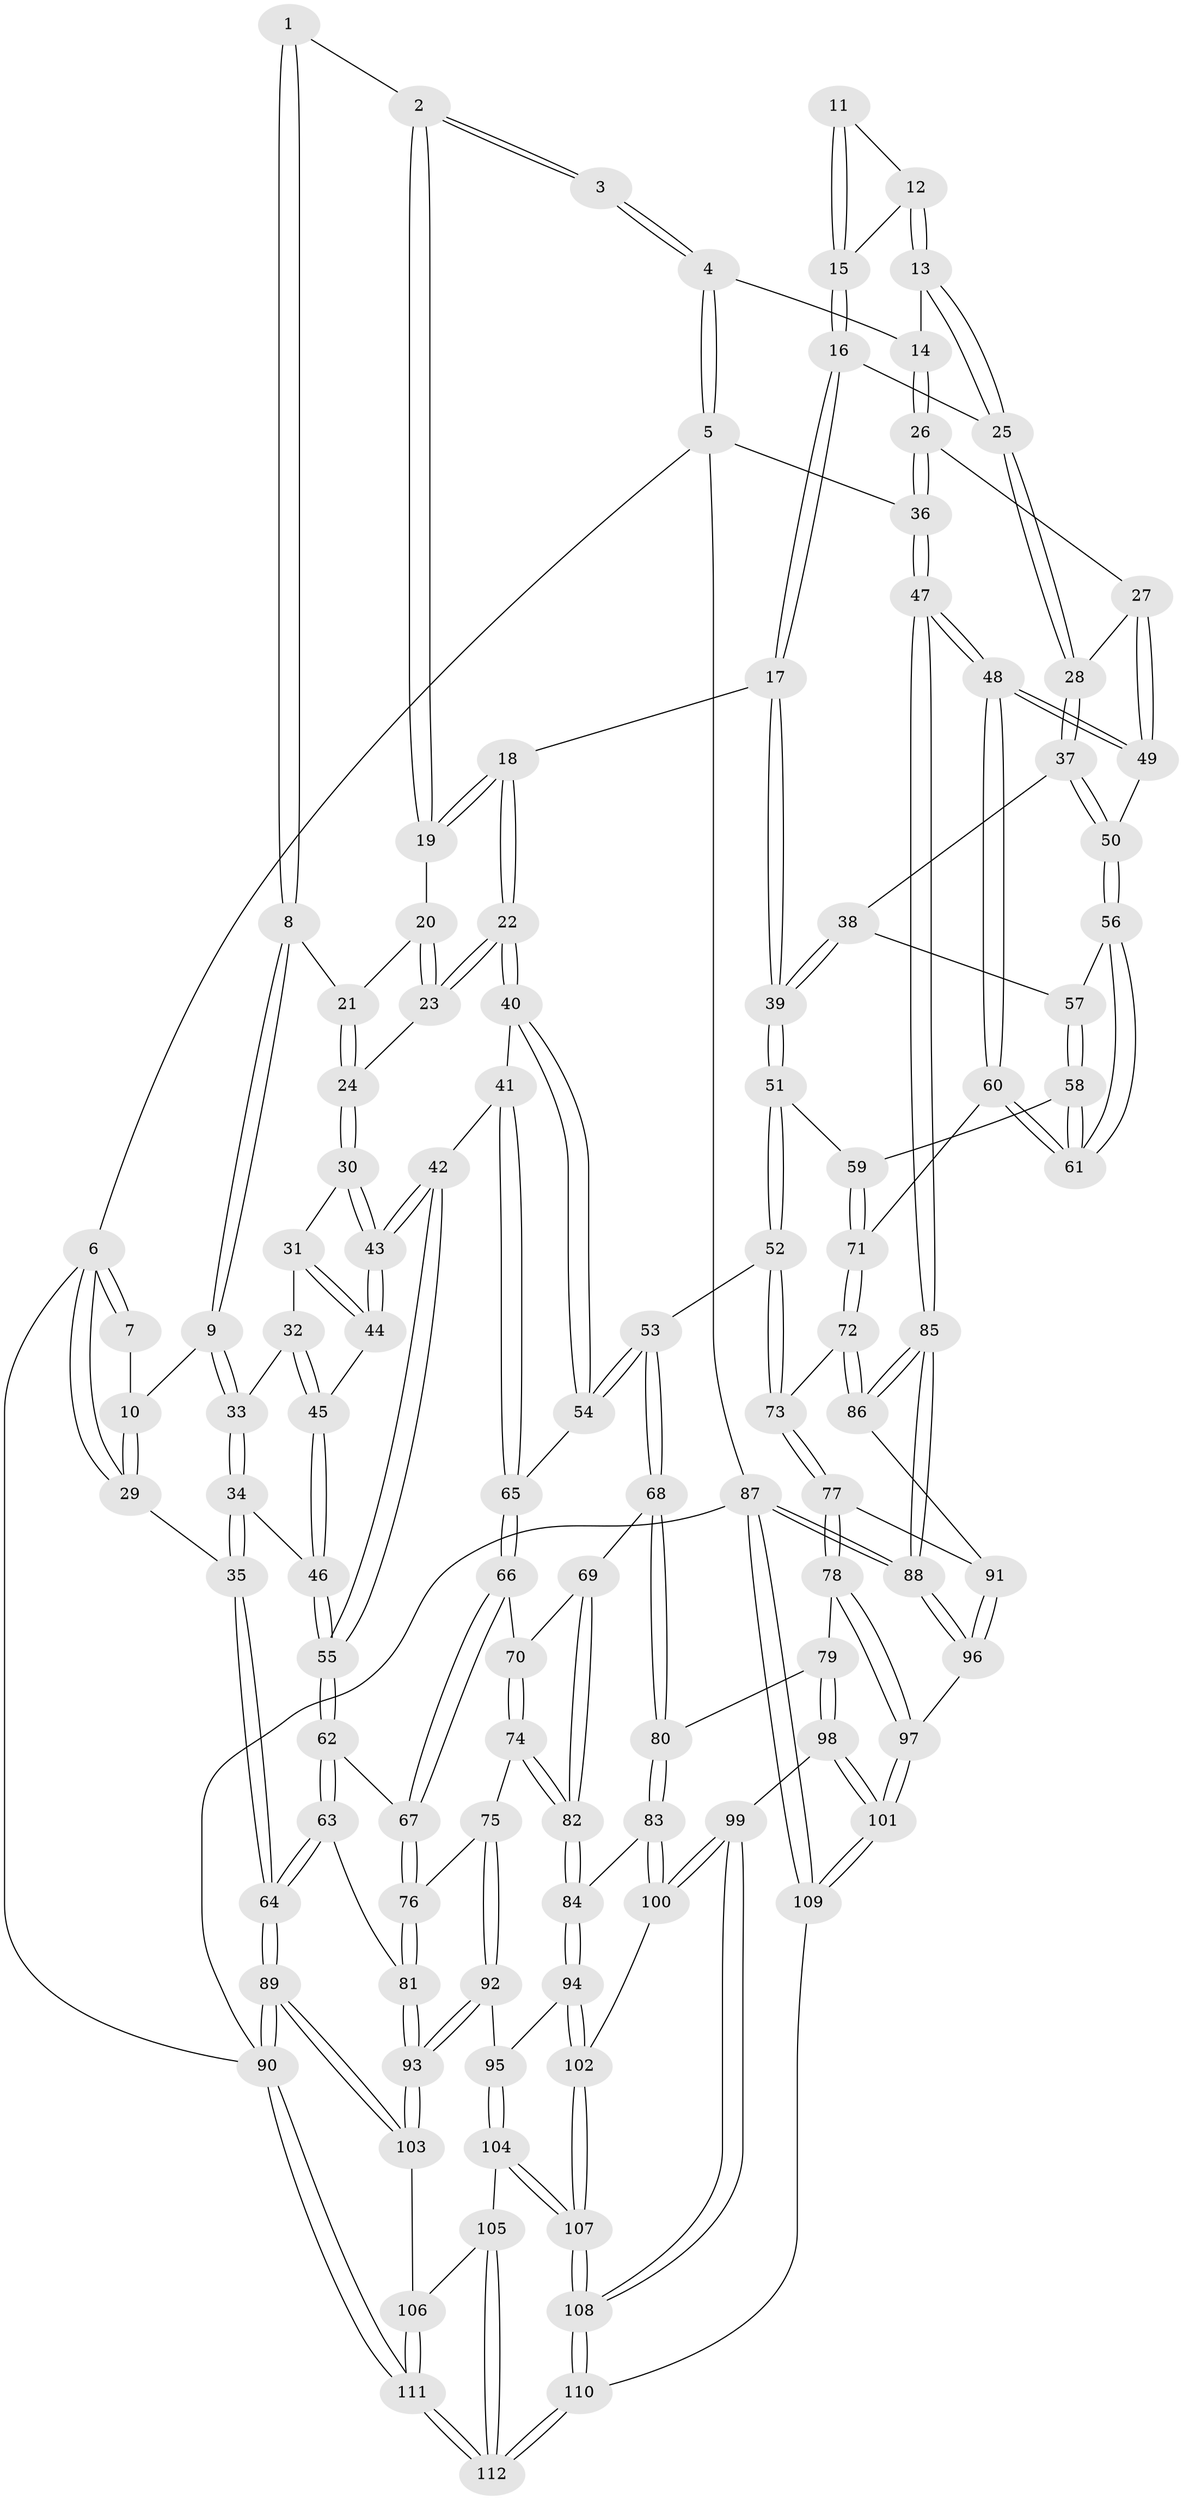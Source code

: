 // coarse degree distribution, {3: 0.10256410256410256, 5: 0.41025641025641024, 4: 0.4230769230769231, 6: 0.0641025641025641}
// Generated by graph-tools (version 1.1) at 2025/52/02/27/25 19:52:41]
// undirected, 112 vertices, 277 edges
graph export_dot {
graph [start="1"]
  node [color=gray90,style=filled];
  1 [pos="+0.32220879242453193+0"];
  2 [pos="+0.40877407871764815+0"];
  3 [pos="+0.5565516860111767+0"];
  4 [pos="+1+0"];
  5 [pos="+1+0"];
  6 [pos="+0+0"];
  7 [pos="+0.06839261318582776+0"];
  8 [pos="+0.13395402250512145+0.12778451023616744"];
  9 [pos="+0.12858133934690943+0.13115179949220565"];
  10 [pos="+0.12431778697462635+0.12695895951827002"];
  11 [pos="+0.5847511198429781+0"];
  12 [pos="+0.7759715549521655+0.0889024986768848"];
  13 [pos="+0.8323540757959543+0.1118359988472107"];
  14 [pos="+0.9105350398013718+0.04821611107144811"];
  15 [pos="+0.6143694927656033+0.11932659782497206"];
  16 [pos="+0.6021575258805656+0.1617464119923483"];
  17 [pos="+0.573014066158778+0.22916455760174367"];
  18 [pos="+0.5523378211447663+0.23228006428791073"];
  19 [pos="+0.39148586944614855+0"];
  20 [pos="+0.36579102536077723+0.011990025744031246"];
  21 [pos="+0.2874287376505841+0.11317840998568288"];
  22 [pos="+0.547908808269645+0.23440198963594389"];
  23 [pos="+0.4153836505251566+0.1859471969985297"];
  24 [pos="+0.31744731510375035+0.22734734972090737"];
  25 [pos="+0.8227218122707043+0.14592682373292648"];
  26 [pos="+0.9868794795399779+0.262436021799129"];
  27 [pos="+0.8943045617789487+0.2655255116592831"];
  28 [pos="+0.8086421085004354+0.23914251521658486"];
  29 [pos="+0+0"];
  30 [pos="+0.30952781912345323+0.24584315193184322"];
  31 [pos="+0.18059324249365152+0.2259564091464164"];
  32 [pos="+0.14499851831629304+0.2135504622268402"];
  33 [pos="+0.11732877508429856+0.19121353695705706"];
  34 [pos="+0+0.3108457973945754"];
  35 [pos="+0+0.3831468354924493"];
  36 [pos="+1+0.36921810907378594"];
  37 [pos="+0.8014912650619884+0.24628388785895172"];
  38 [pos="+0.7113898768961797+0.3022933870528636"];
  39 [pos="+0.6870131848801856+0.30707143095707057"];
  40 [pos="+0.5194159759868507+0.2703251908724795"];
  41 [pos="+0.36458968432477+0.36967695815360563"];
  42 [pos="+0.33917662211059935+0.35687928776882566"];
  43 [pos="+0.3302538614673788+0.34304218934001185"];
  44 [pos="+0.234627812397266+0.32930936114220716"];
  45 [pos="+0.17762548572698875+0.339921672121734"];
  46 [pos="+0.16768426483441562+0.3553994629270356"];
  47 [pos="+1+0.4260231875815623"];
  48 [pos="+1+0.43142773337073936"];
  49 [pos="+0.9099876803242372+0.38897275715838875"];
  50 [pos="+0.8812307624095539+0.3951757482645068"];
  51 [pos="+0.6512511793876907+0.4632531086028882"];
  52 [pos="+0.6341296830348231+0.48477942305949795"];
  53 [pos="+0.606689499682546+0.49194604876743026"];
  54 [pos="+0.5318470614343294+0.44152319886569225"];
  55 [pos="+0.17922304447781953+0.47258142943693177"];
  56 [pos="+0.867032885470998+0.4066281447791215"];
  57 [pos="+0.7843418063201562+0.37941342450922316"];
  58 [pos="+0.7892188045493459+0.4492463477492358"];
  59 [pos="+0.6810365139338336+0.4670781948146001"];
  60 [pos="+0.8541164596151912+0.5374712102272419"];
  61 [pos="+0.843145297006476+0.48750622322113746"];
  62 [pos="+0.17468172577238988+0.4807879165820234"];
  63 [pos="+0.03825122920811761+0.5545828218810318"];
  64 [pos="+0+0.5119267603315284"];
  65 [pos="+0.39477210593456463+0.44200606154216376"];
  66 [pos="+0.38965764198572733+0.4808236655772925"];
  67 [pos="+0.3009523051210121+0.5459847518755115"];
  68 [pos="+0.5576598289220657+0.5519839109369123"];
  69 [pos="+0.530827495389018+0.5537176151766224"];
  70 [pos="+0.42312091932114343+0.5287579880894119"];
  71 [pos="+0.8506842771204283+0.5439695232923755"];
  72 [pos="+0.8398884207563055+0.5911391137372284"];
  73 [pos="+0.6931037296146219+0.5755249311621355"];
  74 [pos="+0.4141202940276553+0.649446619219014"];
  75 [pos="+0.3666812811668839+0.6571375016865686"];
  76 [pos="+0.30148721673832984+0.6125442032216852"];
  77 [pos="+0.6654576071786722+0.6925237214608073"];
  78 [pos="+0.6645149072320696+0.693668346319771"];
  79 [pos="+0.6221752632442286+0.7004101194609923"];
  80 [pos="+0.5652452671891338+0.675583454958962"];
  81 [pos="+0.16437538476677196+0.6928699939135838"];
  82 [pos="+0.4270409633780278+0.6561240992194162"];
  83 [pos="+0.4847160189947276+0.7078675751940536"];
  84 [pos="+0.4844048469820254+0.7078193479466767"];
  85 [pos="+1+0.6494589224726849"];
  86 [pos="+0.847934954754245+0.618352023233729"];
  87 [pos="+1+1"];
  88 [pos="+1+0.8458533537474592"];
  89 [pos="+0+0.7805392285459832"];
  90 [pos="+0+1"];
  91 [pos="+0.8398685827347812+0.6550986679724751"];
  92 [pos="+0.3289965143864371+0.7470837525342127"];
  93 [pos="+0.17922602650682645+0.7525126880145632"];
  94 [pos="+0.4215114274732123+0.7749695630307019"];
  95 [pos="+0.3473437988195375+0.7691837303724403"];
  96 [pos="+0.8690823667755969+0.8036043000130864"];
  97 [pos="+0.7848587390178837+0.863826414368046"];
  98 [pos="+0.6031297542348033+0.788203141889722"];
  99 [pos="+0.5332171366039539+0.834396633537896"];
  100 [pos="+0.5161947995346446+0.791834998742196"];
  101 [pos="+0.7494037559864697+0.9248343125037162"];
  102 [pos="+0.4280398118609506+0.8072982717110071"];
  103 [pos="+0.15964095232464678+0.8385426855363377"];
  104 [pos="+0.337550537251974+0.8858452659672164"];
  105 [pos="+0.26677559674768875+0.9101371493340764"];
  106 [pos="+0.16560810013546626+0.8568304098497377"];
  107 [pos="+0.4457549985101062+0.9082370384532705"];
  108 [pos="+0.5020671236926307+0.9459409543215627"];
  109 [pos="+0.6717939156152872+1"];
  110 [pos="+0.6125662719886584+1"];
  111 [pos="+0+1"];
  112 [pos="+0.32108248871549766+1"];
  1 -- 2;
  1 -- 8;
  1 -- 8;
  2 -- 3;
  2 -- 3;
  2 -- 19;
  2 -- 19;
  3 -- 4;
  3 -- 4;
  4 -- 5;
  4 -- 5;
  4 -- 14;
  5 -- 6;
  5 -- 36;
  5 -- 87;
  6 -- 7;
  6 -- 7;
  6 -- 29;
  6 -- 29;
  6 -- 90;
  7 -- 10;
  8 -- 9;
  8 -- 9;
  8 -- 21;
  9 -- 10;
  9 -- 33;
  9 -- 33;
  10 -- 29;
  10 -- 29;
  11 -- 12;
  11 -- 15;
  11 -- 15;
  12 -- 13;
  12 -- 13;
  12 -- 15;
  13 -- 14;
  13 -- 25;
  13 -- 25;
  14 -- 26;
  14 -- 26;
  15 -- 16;
  15 -- 16;
  16 -- 17;
  16 -- 17;
  16 -- 25;
  17 -- 18;
  17 -- 39;
  17 -- 39;
  18 -- 19;
  18 -- 19;
  18 -- 22;
  18 -- 22;
  19 -- 20;
  20 -- 21;
  20 -- 23;
  20 -- 23;
  21 -- 24;
  21 -- 24;
  22 -- 23;
  22 -- 23;
  22 -- 40;
  22 -- 40;
  23 -- 24;
  24 -- 30;
  24 -- 30;
  25 -- 28;
  25 -- 28;
  26 -- 27;
  26 -- 36;
  26 -- 36;
  27 -- 28;
  27 -- 49;
  27 -- 49;
  28 -- 37;
  28 -- 37;
  29 -- 35;
  30 -- 31;
  30 -- 43;
  30 -- 43;
  31 -- 32;
  31 -- 44;
  31 -- 44;
  32 -- 33;
  32 -- 45;
  32 -- 45;
  33 -- 34;
  33 -- 34;
  34 -- 35;
  34 -- 35;
  34 -- 46;
  35 -- 64;
  35 -- 64;
  36 -- 47;
  36 -- 47;
  37 -- 38;
  37 -- 50;
  37 -- 50;
  38 -- 39;
  38 -- 39;
  38 -- 57;
  39 -- 51;
  39 -- 51;
  40 -- 41;
  40 -- 54;
  40 -- 54;
  41 -- 42;
  41 -- 65;
  41 -- 65;
  42 -- 43;
  42 -- 43;
  42 -- 55;
  42 -- 55;
  43 -- 44;
  43 -- 44;
  44 -- 45;
  45 -- 46;
  45 -- 46;
  46 -- 55;
  46 -- 55;
  47 -- 48;
  47 -- 48;
  47 -- 85;
  47 -- 85;
  48 -- 49;
  48 -- 49;
  48 -- 60;
  48 -- 60;
  49 -- 50;
  50 -- 56;
  50 -- 56;
  51 -- 52;
  51 -- 52;
  51 -- 59;
  52 -- 53;
  52 -- 73;
  52 -- 73;
  53 -- 54;
  53 -- 54;
  53 -- 68;
  53 -- 68;
  54 -- 65;
  55 -- 62;
  55 -- 62;
  56 -- 57;
  56 -- 61;
  56 -- 61;
  57 -- 58;
  57 -- 58;
  58 -- 59;
  58 -- 61;
  58 -- 61;
  59 -- 71;
  59 -- 71;
  60 -- 61;
  60 -- 61;
  60 -- 71;
  62 -- 63;
  62 -- 63;
  62 -- 67;
  63 -- 64;
  63 -- 64;
  63 -- 81;
  64 -- 89;
  64 -- 89;
  65 -- 66;
  65 -- 66;
  66 -- 67;
  66 -- 67;
  66 -- 70;
  67 -- 76;
  67 -- 76;
  68 -- 69;
  68 -- 80;
  68 -- 80;
  69 -- 70;
  69 -- 82;
  69 -- 82;
  70 -- 74;
  70 -- 74;
  71 -- 72;
  71 -- 72;
  72 -- 73;
  72 -- 86;
  72 -- 86;
  73 -- 77;
  73 -- 77;
  74 -- 75;
  74 -- 82;
  74 -- 82;
  75 -- 76;
  75 -- 92;
  75 -- 92;
  76 -- 81;
  76 -- 81;
  77 -- 78;
  77 -- 78;
  77 -- 91;
  78 -- 79;
  78 -- 97;
  78 -- 97;
  79 -- 80;
  79 -- 98;
  79 -- 98;
  80 -- 83;
  80 -- 83;
  81 -- 93;
  81 -- 93;
  82 -- 84;
  82 -- 84;
  83 -- 84;
  83 -- 100;
  83 -- 100;
  84 -- 94;
  84 -- 94;
  85 -- 86;
  85 -- 86;
  85 -- 88;
  85 -- 88;
  86 -- 91;
  87 -- 88;
  87 -- 88;
  87 -- 109;
  87 -- 109;
  87 -- 90;
  88 -- 96;
  88 -- 96;
  89 -- 90;
  89 -- 90;
  89 -- 103;
  89 -- 103;
  90 -- 111;
  90 -- 111;
  91 -- 96;
  91 -- 96;
  92 -- 93;
  92 -- 93;
  92 -- 95;
  93 -- 103;
  93 -- 103;
  94 -- 95;
  94 -- 102;
  94 -- 102;
  95 -- 104;
  95 -- 104;
  96 -- 97;
  97 -- 101;
  97 -- 101;
  98 -- 99;
  98 -- 101;
  98 -- 101;
  99 -- 100;
  99 -- 100;
  99 -- 108;
  99 -- 108;
  100 -- 102;
  101 -- 109;
  101 -- 109;
  102 -- 107;
  102 -- 107;
  103 -- 106;
  104 -- 105;
  104 -- 107;
  104 -- 107;
  105 -- 106;
  105 -- 112;
  105 -- 112;
  106 -- 111;
  106 -- 111;
  107 -- 108;
  107 -- 108;
  108 -- 110;
  108 -- 110;
  109 -- 110;
  110 -- 112;
  110 -- 112;
  111 -- 112;
  111 -- 112;
}
